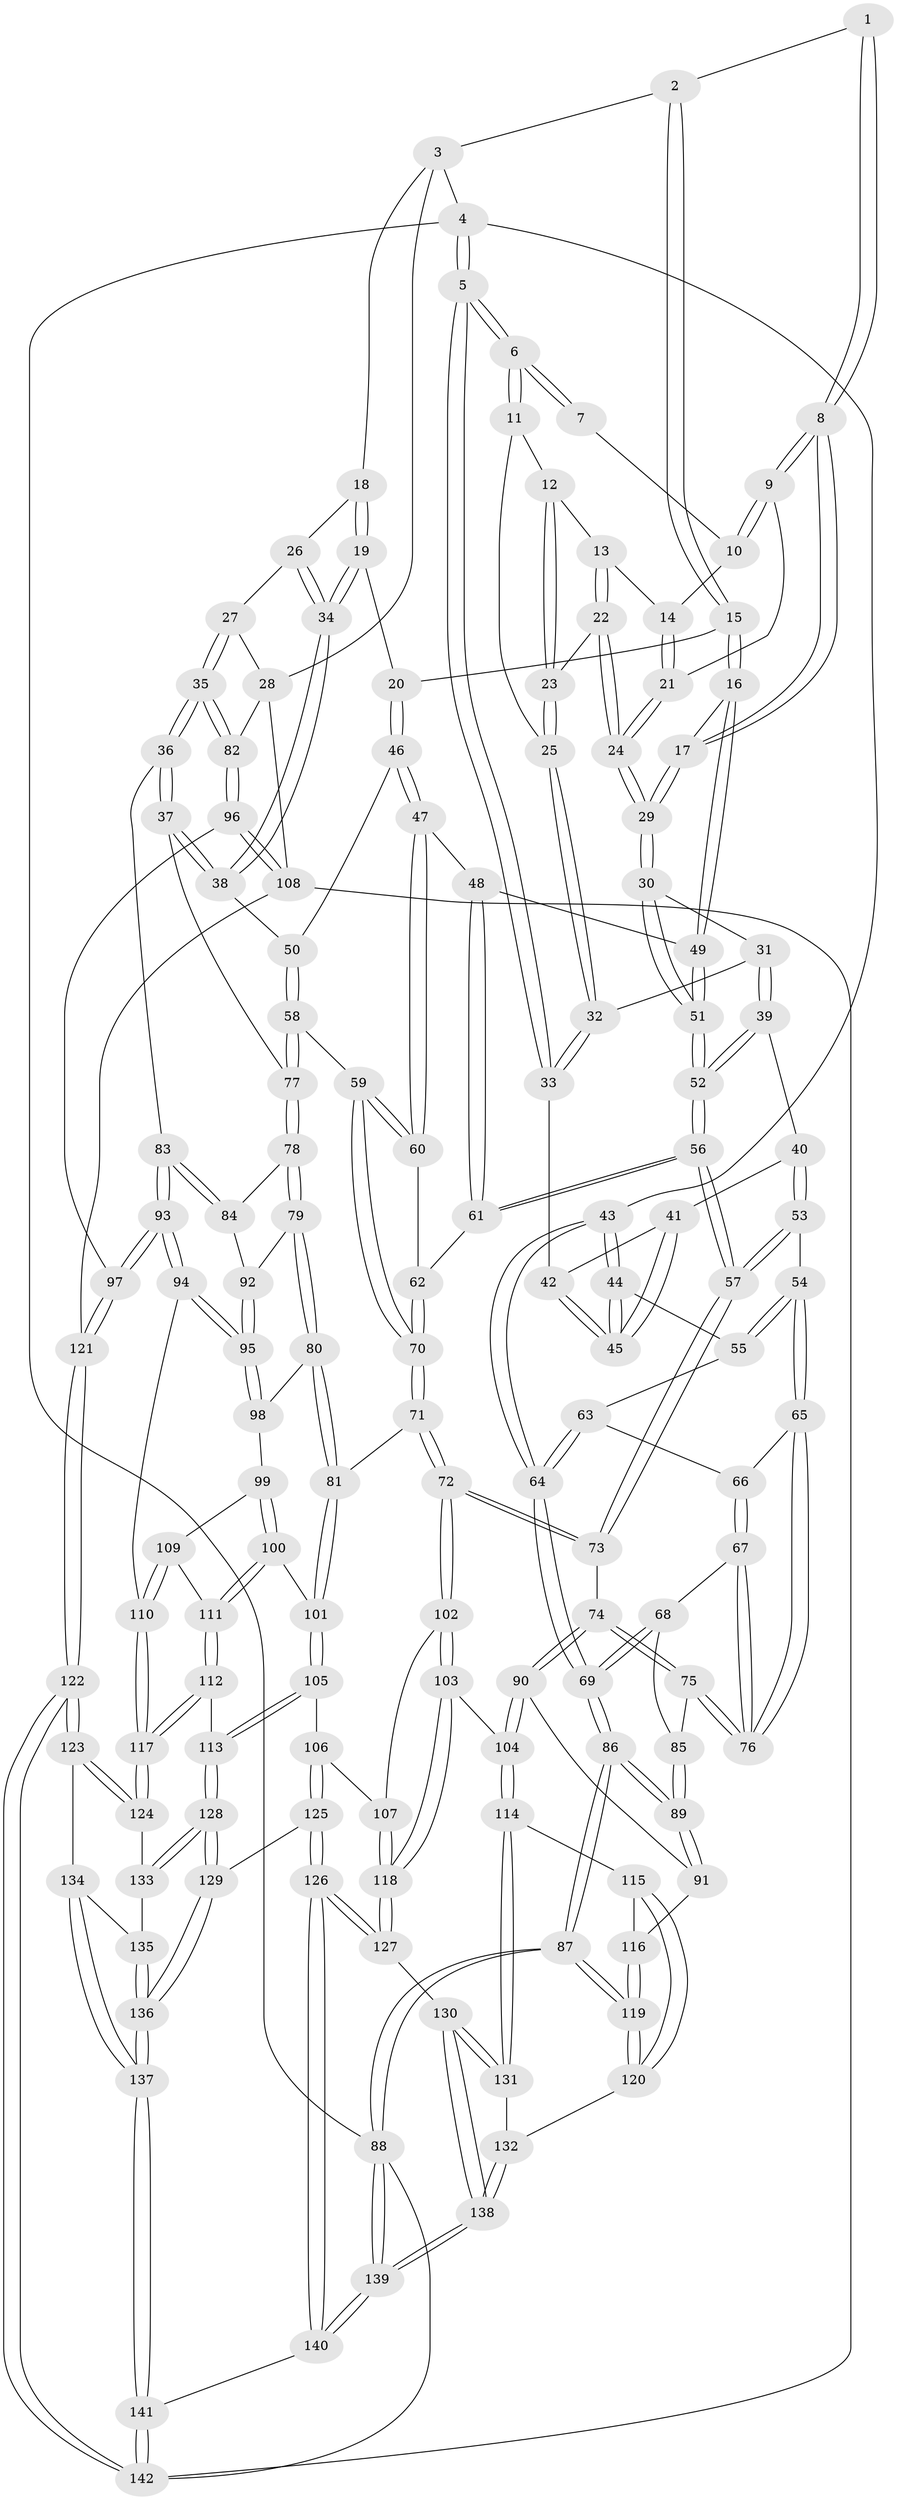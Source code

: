 // Generated by graph-tools (version 1.1) at 2025/02/03/09/25 05:02:14]
// undirected, 142 vertices, 351 edges
graph export_dot {
graph [start="1"]
  node [color=gray90,style=filled];
  1 [pos="+0.5788686274769813+0"];
  2 [pos="+0.7225457334243269+0"];
  3 [pos="+0.7230421606123152+0"];
  4 [pos="+0+0"];
  5 [pos="+0+0"];
  6 [pos="+0+0"];
  7 [pos="+0.37720898482905907+0"];
  8 [pos="+0.5297847032214289+0.12898301803615228"];
  9 [pos="+0.468818042401064+0.08749861222727519"];
  10 [pos="+0.3667036295612862+0"];
  11 [pos="+0.1651047259252229+0"];
  12 [pos="+0.2288555174519049+0.022931481610920505"];
  13 [pos="+0.27261838880406214+0.041614666802077004"];
  14 [pos="+0.35709780712681505+0"];
  15 [pos="+0.6300249236995191+0.15039513259297424"];
  16 [pos="+0.5561827795276052+0.1529121980662932"];
  17 [pos="+0.5307533211200735+0.1334072954379592"];
  18 [pos="+0.786627604884329+0.0006066263042746545"];
  19 [pos="+0.6707492279125821+0.1533532369854931"];
  20 [pos="+0.6580181073871105+0.1548061649844821"];
  21 [pos="+0.3589423626340403+0.06095713993585994"];
  22 [pos="+0.2838117304482486+0.10437209059216242"];
  23 [pos="+0.24596934541981147+0.11470615679041764"];
  24 [pos="+0.33284052139710535+0.11727157790713422"];
  25 [pos="+0.23026602442975316+0.12277237619789717"];
  26 [pos="+0.8667182516538688+0.09507423438733364"];
  27 [pos="+0.9077118515384608+0.09844312520692504"];
  28 [pos="+1+0"];
  29 [pos="+0.37544404748882726+0.20369680480655444"];
  30 [pos="+0.3747889516659742+0.2050945525135818"];
  31 [pos="+0.24999752184360383+0.19410847204532525"];
  32 [pos="+0.2153491237182027+0.13813137652476656"];
  33 [pos="+0.13401027803109594+0.14986316380533699"];
  34 [pos="+0.7973761400129898+0.22918608613604333"];
  35 [pos="+1+0.4325379696132492"];
  36 [pos="+0.9425519600768034+0.4322241938293724"];
  37 [pos="+0.8406401203624249+0.3484142494330197"];
  38 [pos="+0.8224091989282356+0.32672533398286435"];
  39 [pos="+0.211449127419702+0.26827324711106276"];
  40 [pos="+0.19471386999835227+0.2701961354895177"];
  41 [pos="+0.1910977325663239+0.26736636743366426"];
  42 [pos="+0.13400053684919397+0.15110726928351917"];
  43 [pos="+0+0.16898373060564956"];
  44 [pos="+0.05751697716229776+0.2767626684392238"];
  45 [pos="+0.060792516075581206+0.2744109292864568"];
  46 [pos="+0.6697107177434005+0.30032645254386675"];
  47 [pos="+0.5707830754129831+0.3075641026969436"];
  48 [pos="+0.5665272745448294+0.3001726777305163"];
  49 [pos="+0.5562524973214305+0.2576031427961985"];
  50 [pos="+0.7043218048807225+0.31605776717823136"];
  51 [pos="+0.3652607886832175+0.29399146882419036"];
  52 [pos="+0.3552125549258981+0.3295255759984919"];
  53 [pos="+0.15490306803122847+0.3799945696023303"];
  54 [pos="+0.13822447799387455+0.38010083863793015"];
  55 [pos="+0.07956680589625713+0.33515331435483947"];
  56 [pos="+0.3560385298919281+0.3344784072659312"];
  57 [pos="+0.280065164107607+0.4724316106616256"];
  58 [pos="+0.613863561993131+0.4252497117740259"];
  59 [pos="+0.5948474053860514+0.41076860337412885"];
  60 [pos="+0.5674534227440918+0.3524193826245911"];
  61 [pos="+0.36650813186692915+0.3381630846646062"];
  62 [pos="+0.4574956782816106+0.3923076006438584"];
  63 [pos="+0.017167764890829697+0.38616099812456073"];
  64 [pos="+0+0.33282884623508385"];
  65 [pos="+0.10100710725247808+0.4208280246179865"];
  66 [pos="+0.03537759790984071+0.41689009415824435"];
  67 [pos="+0.024589286445205208+0.45290413700017673"];
  68 [pos="+0+0.472127985088761"];
  69 [pos="+0+0.477871921308041"];
  70 [pos="+0.48659832087972005+0.46971635308043513"];
  71 [pos="+0.46082176429278243+0.5757548100092621"];
  72 [pos="+0.32417008053834845+0.5795998718760224"];
  73 [pos="+0.28390233091396827+0.5544371067961641"];
  74 [pos="+0.2431199788374218+0.5720736842067604"];
  75 [pos="+0.1001296771201289+0.5548271202764041"];
  76 [pos="+0.08467476735112617+0.4940894245332461"];
  77 [pos="+0.6212547514971436+0.4351915297776153"];
  78 [pos="+0.6220724658826056+0.43820585521967104"];
  79 [pos="+0.5973355288581083+0.5702260191007353"];
  80 [pos="+0.556997861696166+0.5951878499512852"];
  81 [pos="+0.5129510934285979+0.6021672033449035"];
  82 [pos="+1+0.4463407466273216"];
  83 [pos="+0.8521327493293054+0.5075569042205524"];
  84 [pos="+0.8099746035417839+0.51996731587766"];
  85 [pos="+0.09444715663739395+0.557576778546581"];
  86 [pos="+0+0.7035649803050781"];
  87 [pos="+0+0.9944530295779817"];
  88 [pos="+0+1"];
  89 [pos="+0+0.6743672413728432"];
  90 [pos="+0.16759111526468246+0.712922563115229"];
  91 [pos="+0.04147736156134984+0.7165643903059264"];
  92 [pos="+0.7104861719171192+0.5803128760983002"];
  93 [pos="+0.819400941358148+0.7429376060105698"];
  94 [pos="+0.7328970798239368+0.7372322668046865"];
  95 [pos="+0.7150362376624964+0.6955437360098735"];
  96 [pos="+1+0.7158192487255792"];
  97 [pos="+0.8483792639121536+0.7686370105187831"];
  98 [pos="+0.6105676096909167+0.6641075453145854"];
  99 [pos="+0.6196879849217128+0.7191116752985913"];
  100 [pos="+0.5527183661933548+0.7378067000168341"];
  101 [pos="+0.5110036090625907+0.705681229650866"];
  102 [pos="+0.33549691045078683+0.6715435958513869"];
  103 [pos="+0.26052851681379197+0.8012708365710565"];
  104 [pos="+0.1983287962344325+0.8082288447100048"];
  105 [pos="+0.46034312425067886+0.7773057105848277"];
  106 [pos="+0.4479457898255252+0.782232961795163"];
  107 [pos="+0.3972753766862608+0.7669130605026857"];
  108 [pos="+1+0.8042663034110059"];
  109 [pos="+0.6386141193922933+0.7411630597698291"];
  110 [pos="+0.7026242460854901+0.7625992554829552"];
  111 [pos="+0.5779020995854716+0.7812841470463596"];
  112 [pos="+0.5781482602383992+0.8215531152456118"];
  113 [pos="+0.5542835970787874+0.8415500326220434"];
  114 [pos="+0.19778440970794584+0.8090718127662013"];
  115 [pos="+0.09817805728222515+0.8051326375291579"];
  116 [pos="+0.08450359119783155+0.8011022370165717"];
  117 [pos="+0.677264324794905+0.8302582125526975"];
  118 [pos="+0.3267540131366267+0.844273410573692"];
  119 [pos="+0.023567270005213747+0.891737539213857"];
  120 [pos="+0.10664056676936423+0.8998072442633739"];
  121 [pos="+0.8253319427468125+0.9487641080645187"];
  122 [pos="+0.799514499136349+0.9877905930704786"];
  123 [pos="+0.7341299141748074+0.9261726548129723"];
  124 [pos="+0.6791389482584455+0.836440648559233"];
  125 [pos="+0.43656052639903803+0.893648594412551"];
  126 [pos="+0.38095794779272973+0.9300789875037818"];
  127 [pos="+0.3378248148935857+0.8836868433128618"];
  128 [pos="+0.5474578828967172+0.875271885600749"];
  129 [pos="+0.5354507970366523+0.9091907443830893"];
  130 [pos="+0.22887588683260673+0.9213361095215649"];
  131 [pos="+0.18759829376795364+0.8526723143012718"];
  132 [pos="+0.11230723443726845+0.9011208813115319"];
  133 [pos="+0.6291986413589673+0.8818565964279456"];
  134 [pos="+0.652754427617686+0.9257015433866127"];
  135 [pos="+0.6230525090218325+0.898588730682155"];
  136 [pos="+0.5507315411005218+0.941765531935859"];
  137 [pos="+0.5549763926550778+0.9575239355881981"];
  138 [pos="+0.21194825482168572+1"];
  139 [pos="+0.21341039938296666+1"];
  140 [pos="+0.35480009899738374+1"];
  141 [pos="+0.5597129984225554+1"];
  142 [pos="+0.7841036985469539+1"];
  1 -- 2;
  1 -- 8;
  1 -- 8;
  2 -- 3;
  2 -- 15;
  2 -- 15;
  3 -- 4;
  3 -- 18;
  3 -- 28;
  4 -- 5;
  4 -- 5;
  4 -- 43;
  4 -- 88;
  5 -- 6;
  5 -- 6;
  5 -- 33;
  5 -- 33;
  6 -- 7;
  6 -- 7;
  6 -- 11;
  6 -- 11;
  7 -- 10;
  8 -- 9;
  8 -- 9;
  8 -- 17;
  8 -- 17;
  9 -- 10;
  9 -- 10;
  9 -- 21;
  10 -- 14;
  11 -- 12;
  11 -- 25;
  12 -- 13;
  12 -- 23;
  12 -- 23;
  13 -- 14;
  13 -- 22;
  13 -- 22;
  14 -- 21;
  14 -- 21;
  15 -- 16;
  15 -- 16;
  15 -- 20;
  16 -- 17;
  16 -- 49;
  16 -- 49;
  17 -- 29;
  17 -- 29;
  18 -- 19;
  18 -- 19;
  18 -- 26;
  19 -- 20;
  19 -- 34;
  19 -- 34;
  20 -- 46;
  20 -- 46;
  21 -- 24;
  21 -- 24;
  22 -- 23;
  22 -- 24;
  22 -- 24;
  23 -- 25;
  23 -- 25;
  24 -- 29;
  24 -- 29;
  25 -- 32;
  25 -- 32;
  26 -- 27;
  26 -- 34;
  26 -- 34;
  27 -- 28;
  27 -- 35;
  27 -- 35;
  28 -- 82;
  28 -- 108;
  29 -- 30;
  29 -- 30;
  30 -- 31;
  30 -- 51;
  30 -- 51;
  31 -- 32;
  31 -- 39;
  31 -- 39;
  32 -- 33;
  32 -- 33;
  33 -- 42;
  34 -- 38;
  34 -- 38;
  35 -- 36;
  35 -- 36;
  35 -- 82;
  35 -- 82;
  36 -- 37;
  36 -- 37;
  36 -- 83;
  37 -- 38;
  37 -- 38;
  37 -- 77;
  38 -- 50;
  39 -- 40;
  39 -- 52;
  39 -- 52;
  40 -- 41;
  40 -- 53;
  40 -- 53;
  41 -- 42;
  41 -- 45;
  41 -- 45;
  42 -- 45;
  42 -- 45;
  43 -- 44;
  43 -- 44;
  43 -- 64;
  43 -- 64;
  44 -- 45;
  44 -- 45;
  44 -- 55;
  46 -- 47;
  46 -- 47;
  46 -- 50;
  47 -- 48;
  47 -- 60;
  47 -- 60;
  48 -- 49;
  48 -- 61;
  48 -- 61;
  49 -- 51;
  49 -- 51;
  50 -- 58;
  50 -- 58;
  51 -- 52;
  51 -- 52;
  52 -- 56;
  52 -- 56;
  53 -- 54;
  53 -- 57;
  53 -- 57;
  54 -- 55;
  54 -- 55;
  54 -- 65;
  54 -- 65;
  55 -- 63;
  56 -- 57;
  56 -- 57;
  56 -- 61;
  56 -- 61;
  57 -- 73;
  57 -- 73;
  58 -- 59;
  58 -- 77;
  58 -- 77;
  59 -- 60;
  59 -- 60;
  59 -- 70;
  59 -- 70;
  60 -- 62;
  61 -- 62;
  62 -- 70;
  62 -- 70;
  63 -- 64;
  63 -- 64;
  63 -- 66;
  64 -- 69;
  64 -- 69;
  65 -- 66;
  65 -- 76;
  65 -- 76;
  66 -- 67;
  66 -- 67;
  67 -- 68;
  67 -- 76;
  67 -- 76;
  68 -- 69;
  68 -- 69;
  68 -- 85;
  69 -- 86;
  69 -- 86;
  70 -- 71;
  70 -- 71;
  71 -- 72;
  71 -- 72;
  71 -- 81;
  72 -- 73;
  72 -- 73;
  72 -- 102;
  72 -- 102;
  73 -- 74;
  74 -- 75;
  74 -- 75;
  74 -- 90;
  74 -- 90;
  75 -- 76;
  75 -- 76;
  75 -- 85;
  77 -- 78;
  77 -- 78;
  78 -- 79;
  78 -- 79;
  78 -- 84;
  79 -- 80;
  79 -- 80;
  79 -- 92;
  80 -- 81;
  80 -- 81;
  80 -- 98;
  81 -- 101;
  81 -- 101;
  82 -- 96;
  82 -- 96;
  83 -- 84;
  83 -- 84;
  83 -- 93;
  83 -- 93;
  84 -- 92;
  85 -- 89;
  85 -- 89;
  86 -- 87;
  86 -- 87;
  86 -- 89;
  86 -- 89;
  87 -- 88;
  87 -- 88;
  87 -- 119;
  87 -- 119;
  88 -- 139;
  88 -- 139;
  88 -- 142;
  89 -- 91;
  89 -- 91;
  90 -- 91;
  90 -- 104;
  90 -- 104;
  91 -- 116;
  92 -- 95;
  92 -- 95;
  93 -- 94;
  93 -- 94;
  93 -- 97;
  93 -- 97;
  94 -- 95;
  94 -- 95;
  94 -- 110;
  95 -- 98;
  95 -- 98;
  96 -- 97;
  96 -- 108;
  96 -- 108;
  97 -- 121;
  97 -- 121;
  98 -- 99;
  99 -- 100;
  99 -- 100;
  99 -- 109;
  100 -- 101;
  100 -- 111;
  100 -- 111;
  101 -- 105;
  101 -- 105;
  102 -- 103;
  102 -- 103;
  102 -- 107;
  103 -- 104;
  103 -- 118;
  103 -- 118;
  104 -- 114;
  104 -- 114;
  105 -- 106;
  105 -- 113;
  105 -- 113;
  106 -- 107;
  106 -- 125;
  106 -- 125;
  107 -- 118;
  107 -- 118;
  108 -- 121;
  108 -- 142;
  109 -- 110;
  109 -- 110;
  109 -- 111;
  110 -- 117;
  110 -- 117;
  111 -- 112;
  111 -- 112;
  112 -- 113;
  112 -- 117;
  112 -- 117;
  113 -- 128;
  113 -- 128;
  114 -- 115;
  114 -- 131;
  114 -- 131;
  115 -- 116;
  115 -- 120;
  115 -- 120;
  116 -- 119;
  116 -- 119;
  117 -- 124;
  117 -- 124;
  118 -- 127;
  118 -- 127;
  119 -- 120;
  119 -- 120;
  120 -- 132;
  121 -- 122;
  121 -- 122;
  122 -- 123;
  122 -- 123;
  122 -- 142;
  122 -- 142;
  123 -- 124;
  123 -- 124;
  123 -- 134;
  124 -- 133;
  125 -- 126;
  125 -- 126;
  125 -- 129;
  126 -- 127;
  126 -- 127;
  126 -- 140;
  126 -- 140;
  127 -- 130;
  128 -- 129;
  128 -- 129;
  128 -- 133;
  128 -- 133;
  129 -- 136;
  129 -- 136;
  130 -- 131;
  130 -- 131;
  130 -- 138;
  130 -- 138;
  131 -- 132;
  132 -- 138;
  132 -- 138;
  133 -- 135;
  134 -- 135;
  134 -- 137;
  134 -- 137;
  135 -- 136;
  135 -- 136;
  136 -- 137;
  136 -- 137;
  137 -- 141;
  137 -- 141;
  138 -- 139;
  138 -- 139;
  139 -- 140;
  139 -- 140;
  140 -- 141;
  141 -- 142;
  141 -- 142;
}
